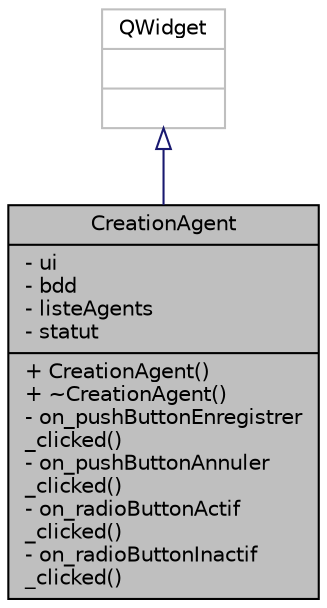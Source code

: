 digraph "CreationAgent"
{
  edge [fontname="Helvetica",fontsize="10",labelfontname="Helvetica",labelfontsize="10"];
  node [fontname="Helvetica",fontsize="10",shape=record];
  Node0 [label="{CreationAgent\n|- ui\l- bdd\l- listeAgents\l- statut\l|+ CreationAgent()\l+ ~CreationAgent()\l- on_pushButtonEnregistrer\l_clicked()\l- on_pushButtonAnnuler\l_clicked()\l- on_radioButtonActif\l_clicked()\l- on_radioButtonInactif\l_clicked()\l}",height=0.2,width=0.4,color="black", fillcolor="grey75", style="filled", fontcolor="black"];
  Node1 -> Node0 [dir="back",color="midnightblue",fontsize="10",style="solid",arrowtail="onormal",fontname="Helvetica"];
  Node1 [label="{QWidget\n||}",height=0.2,width=0.4,color="grey75", fillcolor="white", style="filled"];
}
